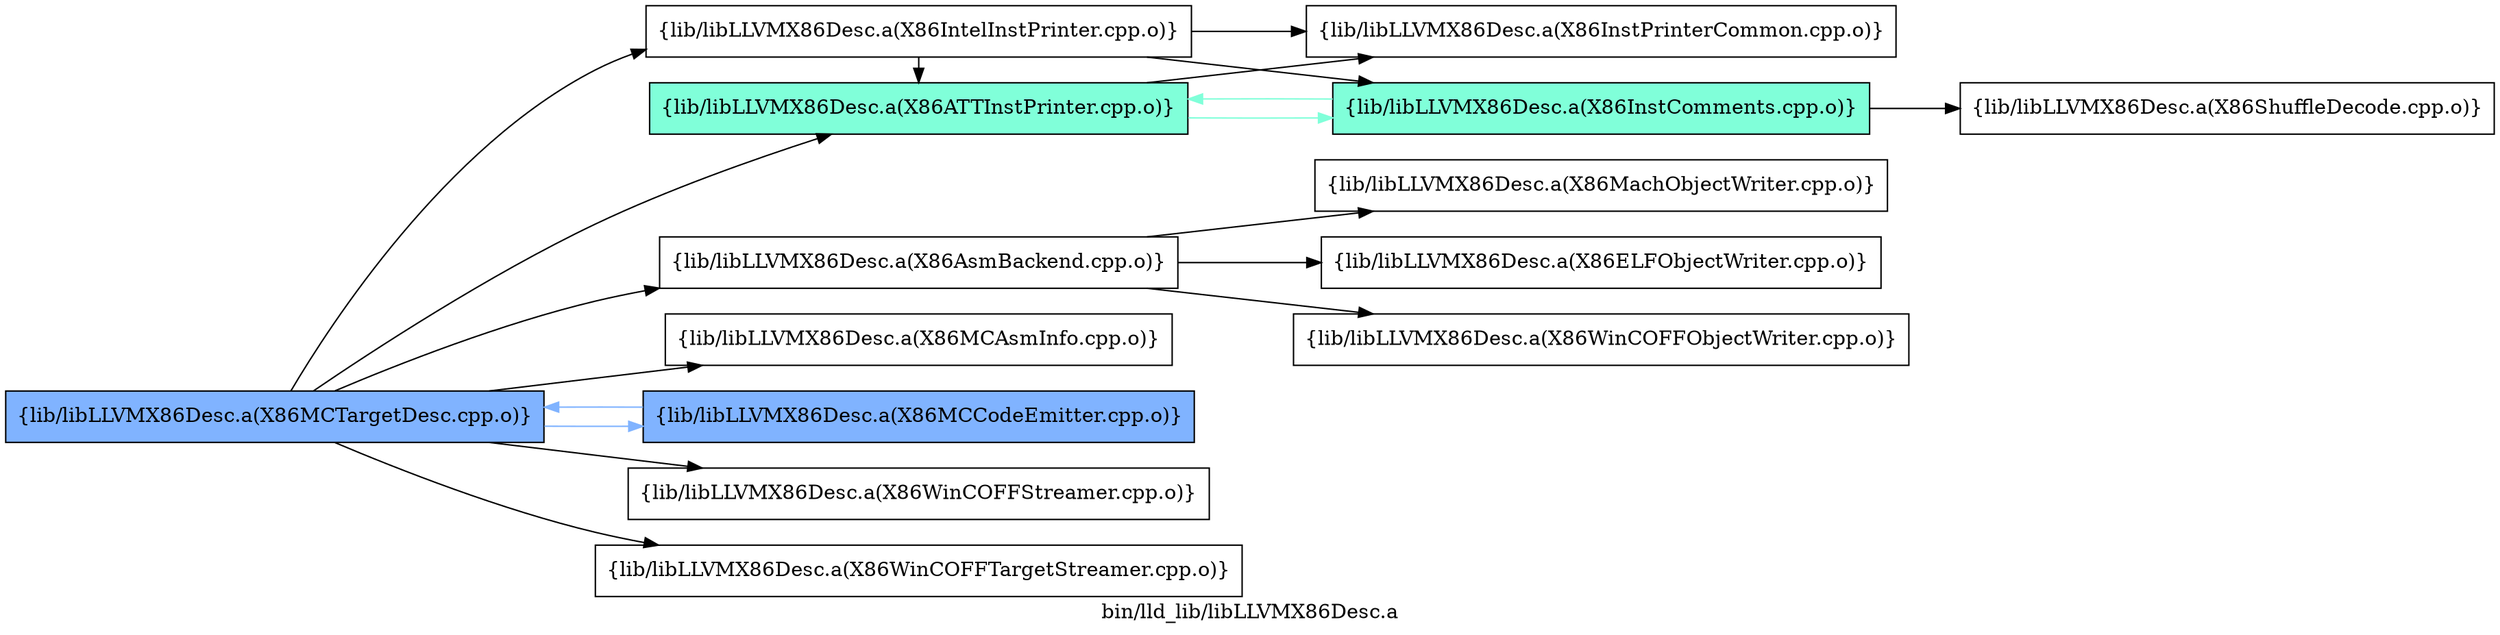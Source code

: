 digraph "bin/lld_lib/libLLVMX86Desc.a" {
	label="bin/lld_lib/libLLVMX86Desc.a";
	rankdir=LR;
	{ rank=same; Node0x561a2e684c88;  }
	{ rank=same; Node0x561a2e682258; Node0x561a2e682ed8; Node0x561a2e684ff8; Node0x561a2e685c78; Node0x561a2e67ebf8; Node0x561a2e697ec8; Node0x561a2e697018;  }
	{ rank=same; Node0x561a2e6831a8; Node0x561a2e686538; Node0x561a2e67e978; Node0x561a2e698328; Node0x561a2e697658;  }

	Node0x561a2e684c88 [shape=record,shape=box,group=2,style=filled,fillcolor="0.600000 0.5 1",label="{lib/libLLVMX86Desc.a(X86MCTargetDesc.cpp.o)}"];
	Node0x561a2e684c88 -> Node0x561a2e682258;
	Node0x561a2e684c88 -> Node0x561a2e682ed8;
	Node0x561a2e684c88 -> Node0x561a2e684ff8;
	Node0x561a2e684c88 -> Node0x561a2e685c78;
	Node0x561a2e684c88 -> Node0x561a2e67ebf8[color="0.600000 0.5 1"];
	Node0x561a2e684c88 -> Node0x561a2e697ec8;
	Node0x561a2e684c88 -> Node0x561a2e697018;
	Node0x561a2e682258 [shape=record,shape=box,group=1,style=filled,fillcolor="0.450000 0.5 1",label="{lib/libLLVMX86Desc.a(X86ATTInstPrinter.cpp.o)}"];
	Node0x561a2e682258 -> Node0x561a2e6831a8[color="0.450000 0.5 1"];
	Node0x561a2e682258 -> Node0x561a2e686538;
	Node0x561a2e6868a8 [shape=record,shape=box,group=0,label="{lib/libLLVMX86Desc.a(X86ShuffleDecode.cpp.o)}"];
	Node0x561a2e682ed8 [shape=record,shape=box,group=0,label="{lib/libLLVMX86Desc.a(X86IntelInstPrinter.cpp.o)}"];
	Node0x561a2e682ed8 -> Node0x561a2e682258;
	Node0x561a2e682ed8 -> Node0x561a2e6831a8;
	Node0x561a2e682ed8 -> Node0x561a2e686538;
	Node0x561a2e6831a8 [shape=record,shape=box,group=1,style=filled,fillcolor="0.450000 0.5 1",label="{lib/libLLVMX86Desc.a(X86InstComments.cpp.o)}"];
	Node0x561a2e6831a8 -> Node0x561a2e682258[color="0.450000 0.5 1"];
	Node0x561a2e6831a8 -> Node0x561a2e6868a8;
	Node0x561a2e686538 [shape=record,shape=box,group=0,label="{lib/libLLVMX86Desc.a(X86InstPrinterCommon.cpp.o)}"];
	Node0x561a2e684ff8 [shape=record,shape=box,group=0,label="{lib/libLLVMX86Desc.a(X86AsmBackend.cpp.o)}"];
	Node0x561a2e684ff8 -> Node0x561a2e67e978;
	Node0x561a2e684ff8 -> Node0x561a2e698328;
	Node0x561a2e684ff8 -> Node0x561a2e697658;
	Node0x561a2e685c78 [shape=record,shape=box,group=0,label="{lib/libLLVMX86Desc.a(X86MCAsmInfo.cpp.o)}"];
	Node0x561a2e67ebf8 [shape=record,shape=box,group=2,style=filled,fillcolor="0.600000 0.5 1",label="{lib/libLLVMX86Desc.a(X86MCCodeEmitter.cpp.o)}"];
	Node0x561a2e67ebf8 -> Node0x561a2e684c88[color="0.600000 0.5 1"];
	Node0x561a2e697ec8 [shape=record,shape=box,group=0,label="{lib/libLLVMX86Desc.a(X86WinCOFFStreamer.cpp.o)}"];
	Node0x561a2e697018 [shape=record,shape=box,group=0,label="{lib/libLLVMX86Desc.a(X86WinCOFFTargetStreamer.cpp.o)}"];
	Node0x561a2e67e978 [shape=record,shape=box,group=0,label="{lib/libLLVMX86Desc.a(X86MachObjectWriter.cpp.o)}"];
	Node0x561a2e698328 [shape=record,shape=box,group=0,label="{lib/libLLVMX86Desc.a(X86ELFObjectWriter.cpp.o)}"];
	Node0x561a2e697658 [shape=record,shape=box,group=0,label="{lib/libLLVMX86Desc.a(X86WinCOFFObjectWriter.cpp.o)}"];
}
